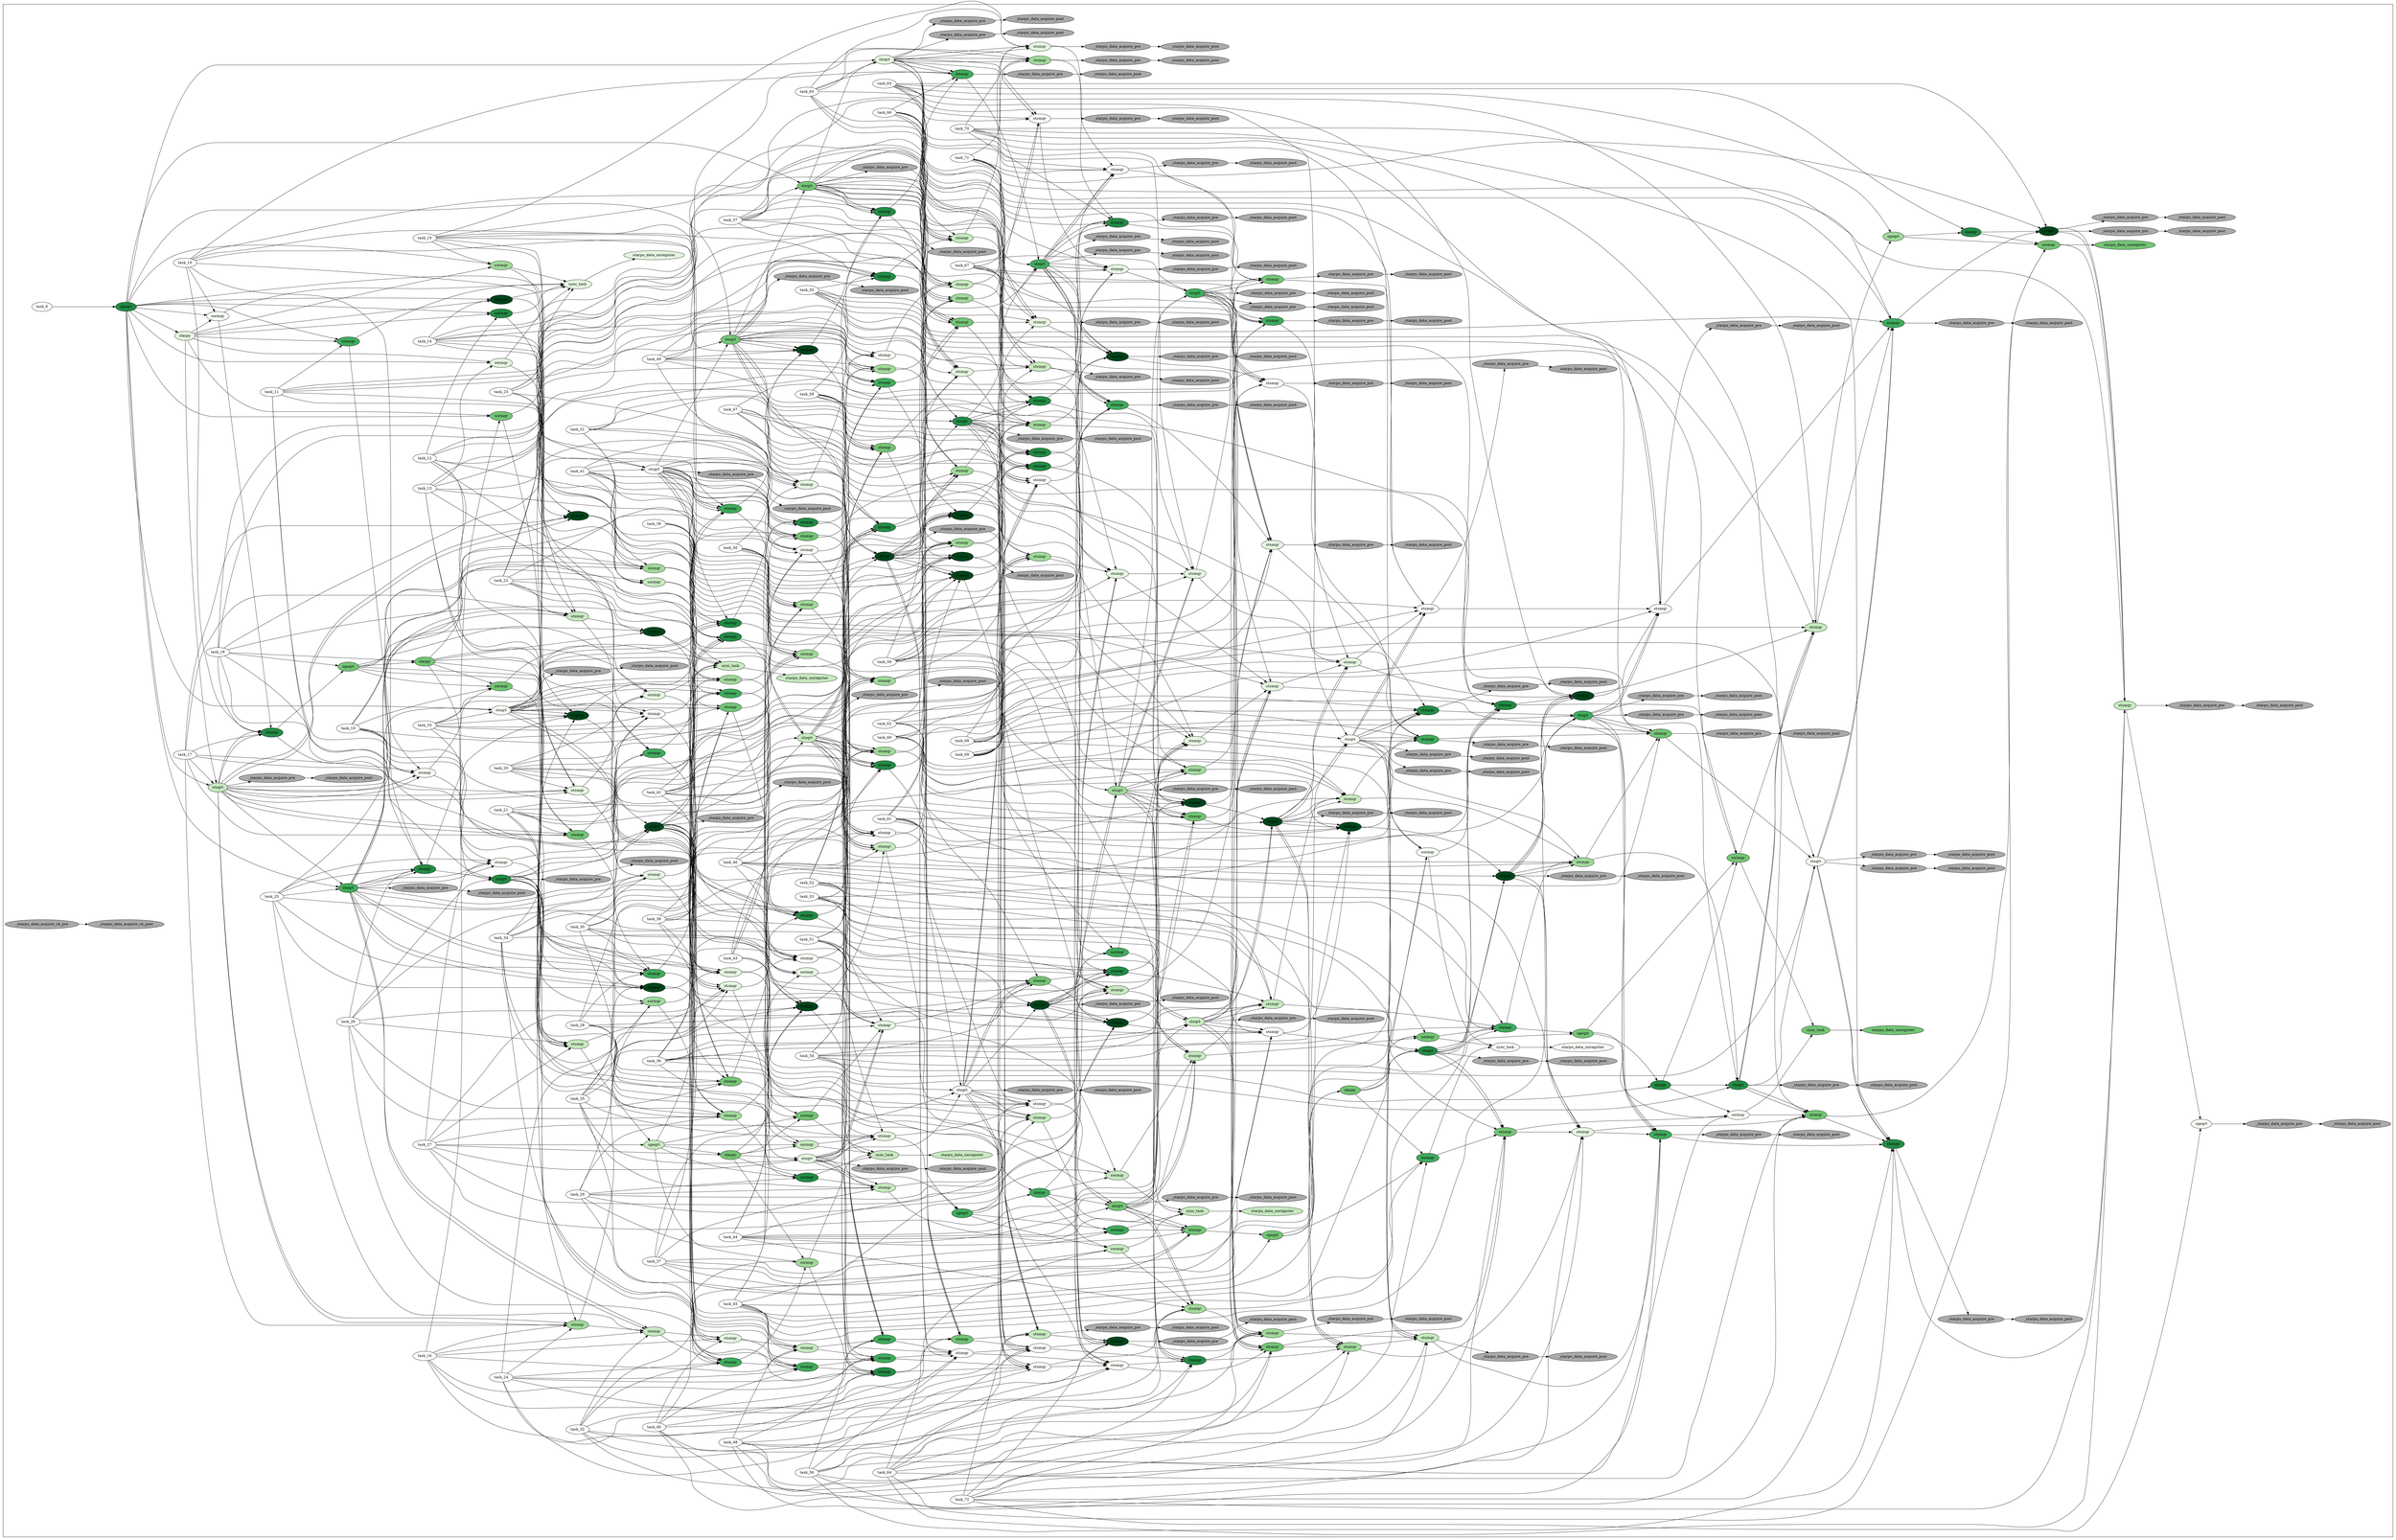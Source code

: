 digraph G {
	color=white
	rankdir=LR;
subgraph cluster_0 {
	color=black;
	 "task_9"->"task_73"
	 "task_73" [ style=filled, label="sgeqrt", fillcolor="/greens9/7"]
	 "task_73"->"task_74"
	 "task_74"->"task_75"
	 "task_73"->"task_75"
	 "task_10"->"task_75"
	 "task_74"->"task_76"
	 "task_73"->"task_76"
	 "task_11"->"task_76"
	 "task_74"->"task_77"
	 "task_73"->"task_77"
	 "task_12"->"task_77"
	 "task_74"->"task_78"
	 "task_73"->"task_78"
	 "task_13"->"task_78"
	 "task_74"->"task_79"
	 "task_73"->"task_79"
	 "task_14"->"task_79"
	 "task_74"->"task_80"
	 "task_73"->"task_80"
	 "task_15"->"task_80"
	 "task_74"->"task_81"
	 "task_73"->"task_81"
	 "task_16"->"task_81"
	 "task_74"->"task_82"
	 "task_73"->"task_82"
	 "task_17"->"task_82"
	 "task_75"->"task_83"
	 "task_10"->"task_83"
	 "task_18"->"task_83"
	 "task_82"->"task_83"
	 "task_17"->"task_83"
	 "task_82"->"task_83"
	 "task_76"->"task_84"
	 "task_11"->"task_84"
	 "task_19"->"task_84"
	 "task_82"->"task_84"
	 "task_17"->"task_84"
	 "task_82"->"task_84"
	 "task_77"->"task_85"
	 "task_12"->"task_85"
	 "task_20"->"task_85"
	 "task_82"->"task_85"
	 "task_17"->"task_85"
	 "task_82"->"task_85"
	 "task_78"->"task_86"
	 "task_13"->"task_86"
	 "task_21"->"task_86"
	 "task_82"->"task_86"
	 "task_17"->"task_86"
	 "task_82"->"task_86"
	 "task_79"->"task_87"
	 "task_14"->"task_87"
	 "task_22"->"task_87"
	 "task_82"->"task_87"
	 "task_17"->"task_87"
	 "task_82"->"task_87"
	 "task_80"->"task_88"
	 "task_15"->"task_88"
	 "task_23"->"task_88"
	 "task_82"->"task_88"
	 "task_17"->"task_88"
	 "task_82"->"task_88"
	 "task_81"->"task_89"
	 "task_16"->"task_89"
	 "task_24"->"task_89"
	 "task_82"->"task_89"
	 "task_17"->"task_89"
	 "task_82"->"task_89"
	 "task_82"->"task_90"
	 "task_73"->"task_90"
	 "task_25"->"task_90"
	 "task_83"->"task_91"
	 "task_10"->"task_91"
	 "task_26"->"task_91"
	 "task_90"->"task_91"
	 "task_25"->"task_91"
	 "task_90"->"task_91"
	 "task_84"->"task_92"
	 "task_11"->"task_92"
	 "task_27"->"task_92"
	 "task_90"->"task_92"
	 "task_25"->"task_92"
	 "task_90"->"task_92"
	 "task_85"->"task_93"
	 "task_12"->"task_93"
	 "task_28"->"task_93"
	 "task_90"->"task_93"
	 "task_25"->"task_93"
	 "task_90"->"task_93"
	 "task_86"->"task_94"
	 "task_13"->"task_94"
	 "task_29"->"task_94"
	 "task_90"->"task_94"
	 "task_25"->"task_94"
	 "task_90"->"task_94"
	 "task_87"->"task_95"
	 "task_14"->"task_95"
	 "task_30"->"task_95"
	 "task_90"->"task_95"
	 "task_25"->"task_95"
	 "task_90"->"task_95"
	 "task_88"->"task_96"
	 "task_15"->"task_96"
	 "task_31"->"task_96"
	 "task_90"->"task_96"
	 "task_25"->"task_96"
	 "task_90"->"task_96"
	 "task_89"->"task_97"
	 "task_16"->"task_97"
	 "task_32"->"task_97"
	 "task_90"->"task_97"
	 "task_25"->"task_97"
	 "task_90"->"task_97"
	 "task_90"->"task_98"
	 "task_73"->"task_98"
	 "task_33"->"task_98"
	 "task_91"->"task_99"
	 "task_10"->"task_99"
	 "task_34"->"task_99"
	 "task_98"->"task_99"
	 "task_33"->"task_99"
	 "task_98"->"task_99"
	 "task_92"->"task_100"
	 "task_11"->"task_100"
	 "task_35"->"task_100"
	 "task_98"->"task_100"
	 "task_33"->"task_100"
	 "task_98"->"task_100"
	 "task_93"->"task_101"
	 "task_12"->"task_101"
	 "task_36"->"task_101"
	 "task_98"->"task_101"
	 "task_33"->"task_101"
	 "task_98"->"task_101"
	 "task_94"->"task_102"
	 "task_13"->"task_102"
	 "task_37"->"task_102"
	 "task_98"->"task_102"
	 "task_33"->"task_102"
	 "task_98"->"task_102"
	 "task_95"->"task_103"
	 "task_14"->"task_103"
	 "task_38"->"task_103"
	 "task_98"->"task_103"
	 "task_33"->"task_103"
	 "task_98"->"task_103"
	 "task_96"->"task_104"
	 "task_15"->"task_104"
	 "task_39"->"task_104"
	 "task_98"->"task_104"
	 "task_33"->"task_104"
	 "task_98"->"task_104"
	 "task_97"->"task_105"
	 "task_16"->"task_105"
	 "task_40"->"task_105"
	 "task_98"->"task_105"
	 "task_33"->"task_105"
	 "task_98"->"task_105"
	 "task_98"->"task_106"
	 "task_73"->"task_106"
	 "task_41"->"task_106"
	 "task_99"->"task_107"
	 "task_10"->"task_107"
	 "task_42"->"task_107"
	 "task_106"->"task_107"
	 "task_41"->"task_107"
	 "task_106"->"task_107"
	 "task_100"->"task_108"
	 "task_11"->"task_108"
	 "task_43"->"task_108"
	 "task_106"->"task_108"
	 "task_41"->"task_108"
	 "task_106"->"task_108"
	 "task_101"->"task_109"
	 "task_12"->"task_109"
	 "task_44"->"task_109"
	 "task_106"->"task_109"
	 "task_41"->"task_109"
	 "task_106"->"task_109"
	 "task_102"->"task_110"
	 "task_13"->"task_110"
	 "task_45"->"task_110"
	 "task_106"->"task_110"
	 "task_41"->"task_110"
	 "task_106"->"task_110"
	 "task_103"->"task_111"
	 "task_14"->"task_111"
	 "task_46"->"task_111"
	 "task_106"->"task_111"
	 "task_41"->"task_111"
	 "task_106"->"task_111"
	 "task_104"->"task_112"
	 "task_15"->"task_112"
	 "task_47"->"task_112"
	 "task_106"->"task_112"
	 "task_41"->"task_112"
	 "task_106"->"task_112"
	 "task_105"->"task_113"
	 "task_16"->"task_113"
	 "task_48"->"task_113"
	 "task_106"->"task_113"
	 "task_41"->"task_113"
	 "task_106"->"task_113"
	 "task_106"->"task_114"
	 "task_73"->"task_114"
	 "task_49"->"task_114"
	 "task_107"->"task_115"
	 "task_10"->"task_115"
	 "task_50"->"task_115"
	 "task_114"->"task_115"
	 "task_49"->"task_115"
	 "task_114"->"task_115"
	 "task_108"->"task_116"
	 "task_11"->"task_116"
	 "task_51"->"task_116"
	 "task_114"->"task_116"
	 "task_49"->"task_116"
	 "task_114"->"task_116"
	 "task_109"->"task_117"
	 "task_12"->"task_117"
	 "task_52"->"task_117"
	 "task_114"->"task_117"
	 "task_49"->"task_117"
	 "task_114"->"task_117"
	 "task_110"->"task_118"
	 "task_13"->"task_118"
	 "task_53"->"task_118"
	 "task_114"->"task_118"
	 "task_49"->"task_118"
	 "task_114"->"task_118"
	 "task_111"->"task_119"
	 "task_14"->"task_119"
	 "task_54"->"task_119"
	 "task_114"->"task_119"
	 "task_49"->"task_119"
	 "task_114"->"task_119"
	 "task_112"->"task_120"
	 "task_15"->"task_120"
	 "task_55"->"task_120"
	 "task_114"->"task_120"
	 "task_49"->"task_120"
	 "task_114"->"task_120"
	 "task_113"->"task_121"
	 "task_16"->"task_121"
	 "task_56"->"task_121"
	 "task_114"->"task_121"
	 "task_49"->"task_121"
	 "task_114"->"task_121"
	 "task_114"->"task_122"
	 "task_73"->"task_122"
	 "task_57"->"task_122"
	 "task_115"->"task_123"
	 "task_10"->"task_123"
	 "task_58"->"task_123"
	 "task_122"->"task_123"
	 "task_57"->"task_123"
	 "task_122"->"task_123"
	 "task_116"->"task_124"
	 "task_11"->"task_124"
	 "task_59"->"task_124"
	 "task_122"->"task_124"
	 "task_57"->"task_124"
	 "task_122"->"task_124"
	 "task_117"->"task_125"
	 "task_12"->"task_125"
	 "task_60"->"task_125"
	 "task_122"->"task_125"
	 "task_57"->"task_125"
	 "task_122"->"task_125"
	 "task_118"->"task_126"
	 "task_13"->"task_126"
	 "task_61"->"task_126"
	 "task_122"->"task_126"
	 "task_57"->"task_126"
	 "task_122"->"task_126"
	 "task_119"->"task_127"
	 "task_14"->"task_127"
	 "task_62"->"task_127"
	 "task_122"->"task_127"
	 "task_57"->"task_127"
	 "task_122"->"task_127"
	 "task_120"->"task_128"
	 "task_15"->"task_128"
	 "task_63"->"task_128"
	 "task_122"->"task_128"
	 "task_57"->"task_128"
	 "task_122"->"task_128"
	 "task_121"->"task_129"
	 "task_16"->"task_129"
	 "task_64"->"task_129"
	 "task_122"->"task_129"
	 "task_57"->"task_129"
	 "task_122"->"task_129"
	 "task_122"->"task_130"
	 "task_73"->"task_130"
	 "task_65"->"task_130"
	 "task_123"->"task_131"
	 "task_10"->"task_131"
	 "task_66"->"task_131"
	 "task_130"->"task_131"
	 "task_65"->"task_131"
	 "task_130"->"task_131"
	 "task_124"->"task_132"
	 "task_11"->"task_132"
	 "task_67"->"task_132"
	 "task_130"->"task_132"
	 "task_65"->"task_132"
	 "task_130"->"task_132"
	 "task_125"->"task_133"
	 "task_12"->"task_133"
	 "task_68"->"task_133"
	 "task_130"->"task_133"
	 "task_65"->"task_133"
	 "task_130"->"task_133"
	 "task_126"->"task_134"
	 "task_13"->"task_134"
	 "task_69"->"task_134"
	 "task_130"->"task_134"
	 "task_65"->"task_134"
	 "task_130"->"task_134"
	 "task_127"->"task_135"
	 "task_14"->"task_135"
	 "task_70"->"task_135"
	 "task_130"->"task_135"
	 "task_65"->"task_135"
	 "task_130"->"task_135"
	 "task_128"->"task_136"
	 "task_15"->"task_136"
	 "task_71"->"task_136"
	 "task_130"->"task_136"
	 "task_65"->"task_136"
	 "task_130"->"task_136"
	 "task_129"->"task_137"
	 "task_16"->"task_137"
	 "task_72"->"task_137"
	 "task_130"->"task_137"
	 "task_65"->"task_137"
	 "task_130"->"task_137"
	 "task_83"->"task_138"
	 "task_18"->"task_138"
	 "task_138"->"task_139"
	 "task_18"->"task_139"
	 "task_139"->"task_140"
	 "task_138"->"task_140"
	 "task_84"->"task_140"
	 "task_19"->"task_140"
	 "task_139"->"task_141"
	 "task_138"->"task_141"
	 "task_85"->"task_141"
	 "task_20"->"task_141"
	 "task_139"->"task_142"
	 "task_138"->"task_142"
	 "task_86"->"task_142"
	 "task_21"->"task_142"
	 "task_139"->"task_143"
	 "task_138"->"task_143"
	 "task_87"->"task_143"
	 "task_22"->"task_143"
	 "task_139"->"task_144"
	 "task_138"->"task_144"
	 "task_88"->"task_144"
	 "task_23"->"task_144"
	 "task_139"->"task_145"
	 "task_138"->"task_145"
	 "task_89"->"task_145"
	 "task_24"->"task_145"
	 "task_139"->"task_146"
	 "task_18"->"task_146"
	 "task_91"->"task_146"
	 "task_26"->"task_146"
	 "task_140"->"task_147"
	 "task_19"->"task_147"
	 "task_92"->"task_147"
	 "task_27"->"task_147"
	 "task_146"->"task_147"
	 "task_26"->"task_147"
	 "task_146"->"task_147"
	 "task_141"->"task_148"
	 "task_20"->"task_148"
	 "task_93"->"task_148"
	 "task_28"->"task_148"
	 "task_146"->"task_148"
	 "task_26"->"task_148"
	 "task_146"->"task_148"
	 "task_142"->"task_149"
	 "task_21"->"task_149"
	 "task_94"->"task_149"
	 "task_29"->"task_149"
	 "task_146"->"task_149"
	 "task_26"->"task_149"
	 "task_146"->"task_149"
	 "task_143"->"task_150"
	 "task_22"->"task_150"
	 "task_95"->"task_150"
	 "task_30"->"task_150"
	 "task_146"->"task_150"
	 "task_26"->"task_150"
	 "task_146"->"task_150"
	 "task_144"->"task_151"
	 "task_23"->"task_151"
	 "task_96"->"task_151"
	 "task_31"->"task_151"
	 "task_146"->"task_151"
	 "task_26"->"task_151"
	 "task_146"->"task_151"
	 "task_145"->"task_152"
	 "task_24"->"task_152"
	 "task_97"->"task_152"
	 "task_32"->"task_152"
	 "task_146"->"task_152"
	 "task_26"->"task_152"
	 "task_146"->"task_152"
	 "task_146"->"task_153"
	 "task_18"->"task_153"
	 "task_99"->"task_153"
	 "task_34"->"task_153"
	 "task_147"->"task_154"
	 "task_19"->"task_154"
	 "task_100"->"task_154"
	 "task_35"->"task_154"
	 "task_153"->"task_154"
	 "task_34"->"task_154"
	 "task_153"->"task_154"
	 "task_148"->"task_155"
	 "task_20"->"task_155"
	 "task_101"->"task_155"
	 "task_36"->"task_155"
	 "task_153"->"task_155"
	 "task_34"->"task_155"
	 "task_153"->"task_155"
	 "task_149"->"task_156"
	 "task_21"->"task_156"
	 "task_102"->"task_156"
	 "task_37"->"task_156"
	 "task_153"->"task_156"
	 "task_34"->"task_156"
	 "task_153"->"task_156"
	 "task_150"->"task_157"
	 "task_22"->"task_157"
	 "task_103"->"task_157"
	 "task_38"->"task_157"
	 "task_153"->"task_157"
	 "task_34"->"task_157"
	 "task_153"->"task_157"
	 "task_151"->"task_158"
	 "task_23"->"task_158"
	 "task_104"->"task_158"
	 "task_39"->"task_158"
	 "task_153"->"task_158"
	 "task_34"->"task_158"
	 "task_153"->"task_158"
	 "task_152"->"task_159"
	 "task_24"->"task_159"
	 "task_105"->"task_159"
	 "task_40"->"task_159"
	 "task_153"->"task_159"
	 "task_34"->"task_159"
	 "task_153"->"task_159"
	 "task_153"->"task_160"
	 "task_18"->"task_160"
	 "task_107"->"task_160"
	 "task_42"->"task_160"
	 "task_154"->"task_161"
	 "task_19"->"task_161"
	 "task_108"->"task_161"
	 "task_43"->"task_161"
	 "task_160"->"task_161"
	 "task_42"->"task_161"
	 "task_160"->"task_161"
	 "task_155"->"task_162"
	 "task_20"->"task_162"
	 "task_109"->"task_162"
	 "task_44"->"task_162"
	 "task_160"->"task_162"
	 "task_42"->"task_162"
	 "task_160"->"task_162"
	 "task_156"->"task_163"
	 "task_21"->"task_163"
	 "task_110"->"task_163"
	 "task_45"->"task_163"
	 "task_160"->"task_163"
	 "task_42"->"task_163"
	 "task_160"->"task_163"
	 "task_157"->"task_164"
	 "task_22"->"task_164"
	 "task_111"->"task_164"
	 "task_46"->"task_164"
	 "task_160"->"task_164"
	 "task_42"->"task_164"
	 "task_160"->"task_164"
	 "task_158"->"task_165"
	 "task_23"->"task_165"
	 "task_112"->"task_165"
	 "task_47"->"task_165"
	 "task_160"->"task_165"
	 "task_42"->"task_165"
	 "task_160"->"task_165"
	 "task_159"->"task_166"
	 "task_24"->"task_166"
	 "task_113"->"task_166"
	 "task_48"->"task_166"
	 "task_160"->"task_166"
	 "task_42"->"task_166"
	 "task_160"->"task_166"
	 "task_160"->"task_167"
	 "task_18"->"task_167"
	 "task_115"->"task_167"
	 "task_50"->"task_167"
	 "task_161"->"task_168"
	 "task_19"->"task_168"
	 "task_116"->"task_168"
	 "task_51"->"task_168"
	 "task_167"->"task_168"
	 "task_50"->"task_168"
	 "task_167"->"task_168"
	 "task_162"->"task_169"
	 "task_20"->"task_169"
	 "task_117"->"task_169"
	 "task_52"->"task_169"
	 "task_167"->"task_169"
	 "task_50"->"task_169"
	 "task_167"->"task_169"
	 "task_163"->"task_170"
	 "task_21"->"task_170"
	 "task_118"->"task_170"
	 "task_53"->"task_170"
	 "task_167"->"task_170"
	 "task_50"->"task_170"
	 "task_167"->"task_170"
	 "task_164"->"task_171"
	 "task_22"->"task_171"
	 "task_119"->"task_171"
	 "task_54"->"task_171"
	 "task_167"->"task_171"
	 "task_50"->"task_171"
	 "task_167"->"task_171"
	 "task_165"->"task_172"
	 "task_23"->"task_172"
	 "task_120"->"task_172"
	 "task_55"->"task_172"
	 "task_167"->"task_172"
	 "task_50"->"task_172"
	 "task_167"->"task_172"
	 "task_166"->"task_173"
	 "task_24"->"task_173"
	 "task_121"->"task_173"
	 "task_56"->"task_173"
	 "task_167"->"task_173"
	 "task_50"->"task_173"
	 "task_167"->"task_173"
	 "task_167"->"task_174"
	 "task_18"->"task_174"
	 "task_123"->"task_174"
	 "task_58"->"task_174"
	 "task_168"->"task_175"
	 "task_19"->"task_175"
	 "task_124"->"task_175"
	 "task_59"->"task_175"
	 "task_174"->"task_175"
	 "task_58"->"task_175"
	 "task_174"->"task_175"
	 "task_169"->"task_176"
	 "task_20"->"task_176"
	 "task_125"->"task_176"
	 "task_60"->"task_176"
	 "task_174"->"task_176"
	 "task_58"->"task_176"
	 "task_174"->"task_176"
	 "task_170"->"task_177"
	 "task_21"->"task_177"
	 "task_126"->"task_177"
	 "task_61"->"task_177"
	 "task_174"->"task_177"
	 "task_58"->"task_177"
	 "task_174"->"task_177"
	 "task_171"->"task_178"
	 "task_22"->"task_178"
	 "task_127"->"task_178"
	 "task_62"->"task_178"
	 "task_174"->"task_178"
	 "task_58"->"task_178"
	 "task_174"->"task_178"
	 "task_172"->"task_179"
	 "task_23"->"task_179"
	 "task_128"->"task_179"
	 "task_63"->"task_179"
	 "task_174"->"task_179"
	 "task_58"->"task_179"
	 "task_174"->"task_179"
	 "task_173"->"task_180"
	 "task_24"->"task_180"
	 "task_129"->"task_180"
	 "task_64"->"task_180"
	 "task_174"->"task_180"
	 "task_58"->"task_180"
	 "task_174"->"task_180"
	 "task_174"->"task_181"
	 "task_18"->"task_181"
	 "task_131"->"task_181"
	 "task_66"->"task_181"
	 "task_175"->"task_182"
	 "task_19"->"task_182"
	 "task_132"->"task_182"
	 "task_67"->"task_182"
	 "task_181"->"task_182"
	 "task_66"->"task_182"
	 "task_181"->"task_182"
	 "task_176"->"task_183"
	 "task_20"->"task_183"
	 "task_133"->"task_183"
	 "task_68"->"task_183"
	 "task_181"->"task_183"
	 "task_66"->"task_183"
	 "task_181"->"task_183"
	 "task_177"->"task_184"
	 "task_21"->"task_184"
	 "task_134"->"task_184"
	 "task_69"->"task_184"
	 "task_181"->"task_184"
	 "task_66"->"task_184"
	 "task_181"->"task_184"
	 "task_178"->"task_185"
	 "task_22"->"task_185"
	 "task_135"->"task_185"
	 "task_70"->"task_185"
	 "task_181"->"task_185"
	 "task_66"->"task_185"
	 "task_181"->"task_185"
	 "task_179"->"task_186"
	 "task_23"->"task_186"
	 "task_136"->"task_186"
	 "task_71"->"task_186"
	 "task_181"->"task_186"
	 "task_66"->"task_186"
	 "task_181"->"task_186"
	 "task_180"->"task_187"
	 "task_24"->"task_187"
	 "task_137"->"task_187"
	 "task_72"->"task_187"
	 "task_181"->"task_187"
	 "task_66"->"task_187"
	 "task_181"->"task_187"
	 "task_147"->"task_188"
	 "task_27"->"task_188"
	 "task_188"->"task_189"
	 "task_27"->"task_189"
	 "task_189"->"task_190"
	 "task_188"->"task_190"
	 "task_148"->"task_190"
	 "task_28"->"task_190"
	 "task_189"->"task_191"
	 "task_188"->"task_191"
	 "task_149"->"task_191"
	 "task_29"->"task_191"
	 "task_189"->"task_192"
	 "task_188"->"task_192"
	 "task_150"->"task_192"
	 "task_30"->"task_192"
	 "task_189"->"task_193"
	 "task_188"->"task_193"
	 "task_151"->"task_193"
	 "task_31"->"task_193"
	 "task_189"->"task_194"
	 "task_188"->"task_194"
	 "task_152"->"task_194"
	 "task_32"->"task_194"
	 "task_189"->"task_195"
	 "task_27"->"task_195"
	 "task_154"->"task_195"
	 "task_35"->"task_195"
	 "task_190"->"task_196"
	 "task_28"->"task_196"
	 "task_155"->"task_196"
	 "task_36"->"task_196"
	 "task_195"->"task_196"
	 "task_35"->"task_196"
	 "task_195"->"task_196"
	 "task_191"->"task_197"
	 "task_29"->"task_197"
	 "task_156"->"task_197"
	 "task_37"->"task_197"
	 "task_195"->"task_197"
	 "task_35"->"task_197"
	 "task_195"->"task_197"
	 "task_192"->"task_198"
	 "task_30"->"task_198"
	 "task_157"->"task_198"
	 "task_38"->"task_198"
	 "task_195"->"task_198"
	 "task_35"->"task_198"
	 "task_195"->"task_198"
	 "task_193"->"task_199"
	 "task_31"->"task_199"
	 "task_158"->"task_199"
	 "task_39"->"task_199"
	 "task_195"->"task_199"
	 "task_35"->"task_199"
	 "task_195"->"task_199"
	 "task_194"->"task_200"
	 "task_32"->"task_200"
	 "task_159"->"task_200"
	 "task_40"->"task_200"
	 "task_195"->"task_200"
	 "task_35"->"task_200"
	 "task_195"->"task_200"
	 "task_195"->"task_201"
	 "task_27"->"task_201"
	 "task_161"->"task_201"
	 "task_43"->"task_201"
	 "task_196"->"task_202"
	 "task_28"->"task_202"
	 "task_162"->"task_202"
	 "task_44"->"task_202"
	 "task_201"->"task_202"
	 "task_43"->"task_202"
	 "task_201"->"task_202"
	 "task_197"->"task_203"
	 "task_29"->"task_203"
	 "task_163"->"task_203"
	 "task_45"->"task_203"
	 "task_201"->"task_203"
	 "task_43"->"task_203"
	 "task_201"->"task_203"
	 "task_198"->"task_204"
	 "task_30"->"task_204"
	 "task_164"->"task_204"
	 "task_46"->"task_204"
	 "task_201"->"task_204"
	 "task_43"->"task_204"
	 "task_201"->"task_204"
	 "task_199"->"task_205"
	 "task_31"->"task_205"
	 "task_165"->"task_205"
	 "task_47"->"task_205"
	 "task_201"->"task_205"
	 "task_43"->"task_205"
	 "task_201"->"task_205"
	 "task_200"->"task_206"
	 "task_32"->"task_206"
	 "task_166"->"task_206"
	 "task_48"->"task_206"
	 "task_201"->"task_206"
	 "task_43"->"task_206"
	 "task_201"->"task_206"
	 "task_201"->"task_207"
	 "task_27"->"task_207"
	 "task_168"->"task_207"
	 "task_51"->"task_207"
	 "task_202"->"task_208"
	 "task_28"->"task_208"
	 "task_169"->"task_208"
	 "task_52"->"task_208"
	 "task_207"->"task_208"
	 "task_51"->"task_208"
	 "task_207"->"task_208"
	 "task_203"->"task_209"
	 "task_29"->"task_209"
	 "task_170"->"task_209"
	 "task_53"->"task_209"
	 "task_207"->"task_209"
	 "task_51"->"task_209"
	 "task_207"->"task_209"
	 "task_204"->"task_210"
	 "task_30"->"task_210"
	 "task_171"->"task_210"
	 "task_54"->"task_210"
	 "task_207"->"task_210"
	 "task_51"->"task_210"
	 "task_207"->"task_210"
	 "task_205"->"task_211"
	 "task_31"->"task_211"
	 "task_172"->"task_211"
	 "task_55"->"task_211"
	 "task_207"->"task_211"
	 "task_51"->"task_211"
	 "task_207"->"task_211"
	 "task_206"->"task_212"
	 "task_32"->"task_212"
	 "task_173"->"task_212"
	 "task_56"->"task_212"
	 "task_207"->"task_212"
	 "task_51"->"task_212"
	 "task_207"->"task_212"
	 "task_207"->"task_213"
	 "task_27"->"task_213"
	 "task_175"->"task_213"
	 "task_59"->"task_213"
	 "task_208"->"task_214"
	 "task_28"->"task_214"
	 "task_176"->"task_214"
	 "task_60"->"task_214"
	 "task_213"->"task_214"
	 "task_59"->"task_214"
	 "task_213"->"task_214"
	 "task_209"->"task_215"
	 "task_29"->"task_215"
	 "task_177"->"task_215"
	 "task_61"->"task_215"
	 "task_213"->"task_215"
	 "task_59"->"task_215"
	 "task_213"->"task_215"
	 "task_210"->"task_216"
	 "task_30"->"task_216"
	 "task_178"->"task_216"
	 "task_62"->"task_216"
	 "task_213"->"task_216"
	 "task_59"->"task_216"
	 "task_213"->"task_216"
	 "task_211"->"task_217"
	 "task_31"->"task_217"
	 "task_179"->"task_217"
	 "task_63"->"task_217"
	 "task_213"->"task_217"
	 "task_59"->"task_217"
	 "task_213"->"task_217"
	 "task_212"->"task_218"
	 "task_32"->"task_218"
	 "task_180"->"task_218"
	 "task_64"->"task_218"
	 "task_213"->"task_218"
	 "task_59"->"task_218"
	 "task_213"->"task_218"
	 "task_213"->"task_219"
	 "task_27"->"task_219"
	 "task_182"->"task_219"
	 "task_67"->"task_219"
	 "task_214"->"task_220"
	 "task_28"->"task_220"
	 "task_183"->"task_220"
	 "task_68"->"task_220"
	 "task_219"->"task_220"
	 "task_67"->"task_220"
	 "task_219"->"task_220"
	 "task_215"->"task_221"
	 "task_29"->"task_221"
	 "task_184"->"task_221"
	 "task_69"->"task_221"
	 "task_219"->"task_221"
	 "task_67"->"task_221"
	 "task_219"->"task_221"
	 "task_216"->"task_222"
	 "task_30"->"task_222"
	 "task_185"->"task_222"
	 "task_70"->"task_222"
	 "task_219"->"task_222"
	 "task_67"->"task_222"
	 "task_219"->"task_222"
	 "task_217"->"task_223"
	 "task_31"->"task_223"
	 "task_186"->"task_223"
	 "task_71"->"task_223"
	 "task_219"->"task_223"
	 "task_67"->"task_223"
	 "task_219"->"task_223"
	 "task_218"->"task_224"
	 "task_32"->"task_224"
	 "task_187"->"task_224"
	 "task_72"->"task_224"
	 "task_219"->"task_224"
	 "task_67"->"task_224"
	 "task_219"->"task_224"
	 "task_196"->"task_225"
	 "task_36"->"task_225"
	 "task_225"->"task_226"
	 "task_36"->"task_226"
	 "task_226"->"task_227"
	 "task_225"->"task_227"
	 "task_197"->"task_227"
	 "task_37"->"task_227"
	 "task_226"->"task_228"
	 "task_225"->"task_228"
	 "task_198"->"task_228"
	 "task_38"->"task_228"
	 "task_226"->"task_229"
	 "task_225"->"task_229"
	 "task_199"->"task_229"
	 "task_39"->"task_229"
	 "task_226"->"task_230"
	 "task_225"->"task_230"
	 "task_200"->"task_230"
	 "task_40"->"task_230"
	 "task_226"->"task_231"
	 "task_36"->"task_231"
	 "task_202"->"task_231"
	 "task_44"->"task_231"
	 "task_227"->"task_232"
	 "task_37"->"task_232"
	 "task_203"->"task_232"
	 "task_45"->"task_232"
	 "task_231"->"task_232"
	 "task_44"->"task_232"
	 "task_231"->"task_232"
	 "task_228"->"task_233"
	 "task_38"->"task_233"
	 "task_204"->"task_233"
	 "task_46"->"task_233"
	 "task_231"->"task_233"
	 "task_44"->"task_233"
	 "task_231"->"task_233"
	 "task_229"->"task_234"
	 "task_39"->"task_234"
	 "task_205"->"task_234"
	 "task_47"->"task_234"
	 "task_231"->"task_234"
	 "task_44"->"task_234"
	 "task_231"->"task_234"
	 "task_230"->"task_235"
	 "task_40"->"task_235"
	 "task_206"->"task_235"
	 "task_48"->"task_235"
	 "task_231"->"task_235"
	 "task_44"->"task_235"
	 "task_231"->"task_235"
	 "task_231"->"task_236"
	 "task_36"->"task_236"
	 "task_208"->"task_236"
	 "task_52"->"task_236"
	 "task_232"->"task_237"
	 "task_37"->"task_237"
	 "task_209"->"task_237"
	 "task_53"->"task_237"
	 "task_236"->"task_237"
	 "task_52"->"task_237"
	 "task_236"->"task_237"
	 "task_233"->"task_238"
	 "task_38"->"task_238"
	 "task_210"->"task_238"
	 "task_54"->"task_238"
	 "task_236"->"task_238"
	 "task_52"->"task_238"
	 "task_236"->"task_238"
	 "task_234"->"task_239"
	 "task_39"->"task_239"
	 "task_211"->"task_239"
	 "task_55"->"task_239"
	 "task_236"->"task_239"
	 "task_52"->"task_239"
	 "task_236"->"task_239"
	 "task_235"->"task_240"
	 "task_40"->"task_240"
	 "task_212"->"task_240"
	 "task_56"->"task_240"
	 "task_236"->"task_240"
	 "task_52"->"task_240"
	 "task_236"->"task_240"
	 "task_236"->"task_241"
	 "task_36"->"task_241"
	 "task_214"->"task_241"
	 "task_60"->"task_241"
	 "task_237"->"task_242"
	 "task_37"->"task_242"
	 "task_215"->"task_242"
	 "task_61"->"task_242"
	 "task_241"->"task_242"
	 "task_60"->"task_242"
	 "task_241"->"task_242"
	 "task_238"->"task_243"
	 "task_38"->"task_243"
	 "task_216"->"task_243"
	 "task_62"->"task_243"
	 "task_241"->"task_243"
	 "task_60"->"task_243"
	 "task_241"->"task_243"
	 "task_239"->"task_244"
	 "task_39"->"task_244"
	 "task_217"->"task_244"
	 "task_63"->"task_244"
	 "task_241"->"task_244"
	 "task_60"->"task_244"
	 "task_241"->"task_244"
	 "task_240"->"task_245"
	 "task_40"->"task_245"
	 "task_218"->"task_245"
	 "task_64"->"task_245"
	 "task_241"->"task_245"
	 "task_60"->"task_245"
	 "task_241"->"task_245"
	 "task_241"->"task_246"
	 "task_36"->"task_246"
	 "task_220"->"task_246"
	 "task_68"->"task_246"
	 "task_242"->"task_247"
	 "task_37"->"task_247"
	 "task_221"->"task_247"
	 "task_69"->"task_247"
	 "task_246"->"task_247"
	 "task_68"->"task_247"
	 "task_246"->"task_247"
	 "task_243"->"task_248"
	 "task_38"->"task_248"
	 "task_222"->"task_248"
	 "task_70"->"task_248"
	 "task_246"->"task_248"
	 "task_68"->"task_248"
	 "task_246"->"task_248"
	 "task_244"->"task_249"
	 "task_39"->"task_249"
	 "task_223"->"task_249"
	 "task_71"->"task_249"
	 "task_246"->"task_249"
	 "task_68"->"task_249"
	 "task_246"->"task_249"
	 "task_245"->"task_250"
	 "task_40"->"task_250"
	 "task_224"->"task_250"
	 "task_72"->"task_250"
	 "task_246"->"task_250"
	 "task_68"->"task_250"
	 "task_246"->"task_250"
	 "task_232"->"task_251"
	 "task_45"->"task_251"
	 "task_251"->"task_252"
	 "task_45"->"task_252"
	 "task_252"->"task_253"
	 "task_251"->"task_253"
	 "task_233"->"task_253"
	 "task_46"->"task_253"
	 "task_252"->"task_254"
	 "task_251"->"task_254"
	 "task_234"->"task_254"
	 "task_47"->"task_254"
	 "task_252"->"task_255"
	 "task_251"->"task_255"
	 "task_235"->"task_255"
	 "task_48"->"task_255"
	 "task_252"->"task_256"
	 "task_45"->"task_256"
	 "task_237"->"task_256"
	 "task_53"->"task_256"
	 "task_253"->"task_257"
	 "task_46"->"task_257"
	 "task_238"->"task_257"
	 "task_54"->"task_257"
	 "task_256"->"task_257"
	 "task_53"->"task_257"
	 "task_256"->"task_257"
	 "task_254"->"task_258"
	 "task_47"->"task_258"
	 "task_239"->"task_258"
	 "task_55"->"task_258"
	 "task_256"->"task_258"
	 "task_53"->"task_258"
	 "task_256"->"task_258"
	 "task_255"->"task_259"
	 "task_48"->"task_259"
	 "task_240"->"task_259"
	 "task_56"->"task_259"
	 "task_256"->"task_259"
	 "task_53"->"task_259"
	 "task_256"->"task_259"
	 "task_256"->"task_260"
	 "task_45"->"task_260"
	 "task_242"->"task_260"
	 "task_61"->"task_260"
	 "task_257"->"task_261"
	 "task_46"->"task_261"
	 "task_243"->"task_261"
	 "task_62"->"task_261"
	 "task_260"->"task_261"
	 "task_61"->"task_261"
	 "task_260"->"task_261"
	 "task_258"->"task_262"
	 "task_47"->"task_262"
	 "task_244"->"task_262"
	 "task_63"->"task_262"
	 "task_260"->"task_262"
	 "task_61"->"task_262"
	 "task_260"->"task_262"
	 "task_259"->"task_263"
	 "task_48"->"task_263"
	 "task_245"->"task_263"
	 "task_64"->"task_263"
	 "task_260"->"task_263"
	 "task_61"->"task_263"
	 "task_260"->"task_263"
	 "task_260"->"task_264"
	 "task_45"->"task_264"
	 "task_247"->"task_264"
	 "task_69"->"task_264"
	 "task_261"->"task_265"
	 "task_46"->"task_265"
	 "task_248"->"task_265"
	 "task_70"->"task_265"
	 "task_264"->"task_265"
	 "task_69"->"task_265"
	 "task_264"->"task_265"
	 "task_262"->"task_266"
	 "task_47"->"task_266"
	 "task_249"->"task_266"
	 "task_71"->"task_266"
	 "task_264"->"task_266"
	 "task_69"->"task_266"
	 "task_264"->"task_266"
	 "task_263"->"task_267"
	 "task_48"->"task_267"
	 "task_250"->"task_267"
	 "task_72"->"task_267"
	 "task_264"->"task_267"
	 "task_69"->"task_267"
	 "task_264"->"task_267"
	 "task_257"->"task_268"
	 "task_54"->"task_268"
	 "task_268"->"task_269"
	 "task_54"->"task_269"
	 "task_269"->"task_270"
	 "task_268"->"task_270"
	 "task_258"->"task_270"
	 "task_55"->"task_270"
	 "task_269"->"task_271"
	 "task_268"->"task_271"
	 "task_259"->"task_271"
	 "task_56"->"task_271"
	 "task_269"->"task_272"
	 "task_54"->"task_272"
	 "task_261"->"task_272"
	 "task_62"->"task_272"
	 "task_270"->"task_273"
	 "task_55"->"task_273"
	 "task_262"->"task_273"
	 "task_63"->"task_273"
	 "task_272"->"task_273"
	 "task_62"->"task_273"
	 "task_272"->"task_273"
	 "task_271"->"task_274"
	 "task_56"->"task_274"
	 "task_263"->"task_274"
	 "task_64"->"task_274"
	 "task_272"->"task_274"
	 "task_62"->"task_274"
	 "task_272"->"task_274"
	 "task_272"->"task_275"
	 "task_54"->"task_275"
	 "task_265"->"task_275"
	 "task_70"->"task_275"
	 "task_273"->"task_276"
	 "task_55"->"task_276"
	 "task_266"->"task_276"
	 "task_71"->"task_276"
	 "task_275"->"task_276"
	 "task_70"->"task_276"
	 "task_275"->"task_276"
	 "task_274"->"task_277"
	 "task_56"->"task_277"
	 "task_267"->"task_277"
	 "task_72"->"task_277"
	 "task_275"->"task_277"
	 "task_70"->"task_277"
	 "task_275"->"task_277"
	 "task_273"->"task_278"
	 "task_63"->"task_278"
	 "task_278"->"task_279"
	 "task_63"->"task_279"
	 "task_279"->"task_280"
	 "task_278"->"task_280"
	 "task_274"->"task_280"
	 "task_64"->"task_280"
	 "task_279"->"task_281"
	 "task_63"->"task_281"
	 "task_276"->"task_281"
	 "task_71"->"task_281"
	 "task_280"->"task_282"
	 "task_64"->"task_282"
	 "task_277"->"task_282"
	 "task_72"->"task_282"
	 "task_281"->"task_282"
	 "task_71"->"task_282"
	 "task_281"->"task_282"
	 "task_282"->"task_283"
	 "task_72"->"task_283"
	 "task_285"->"task_284"
	 "task_284" [ style=filled, label="_starpu_data_acquire_cb_post", fillcolor="#aaaaaa"]
	 "task_285" [ style=filled, label="_starpu_data_acquire_cb_pre", fillcolor="#aaaaaa"]
	 "task_81"->"task_287"
	 "task_80"->"task_287"
	 "task_79"->"task_287"
	 "task_78"->"task_287"
	 "task_77"->"task_287"
	 "task_76"->"task_287"
	 "task_75"->"task_287"
	 "task_287"->"task_286"
	 "task_74" [ style=filled, label="slacpy", fillcolor="/greens9/2"]
	 "task_79" [ style=filled, label="sormqr", fillcolor="/greens9/9"]
	 "task_81" [ style=filled, label="sormqr", fillcolor="/greens9/5"]
	 "task_75" [ style=filled, label="sormqr", fillcolor="/greens9/1"]
	 "task_76" [ style=filled, label="sormqr", fillcolor="/greens9/6"]
	 "task_80" [ style=filled, label="sormqr", fillcolor="/greens9/4"]
	 "task_77" [ style=filled, label="sormqr", fillcolor="/greens9/7"]
	 "task_286" [ style=filled, label="starpu_data_unregister", fillcolor="/greens9/2"]
	 "task_287" [ style=filled, label="sync_task", fillcolor="/greens9/2"]
	 "task_78" [ style=filled, label="sormqr", fillcolor="/greens9/2"]
	 "task_145"->"task_289"
	 "task_144"->"task_289"
	 "task_143"->"task_289"
	 "task_142"->"task_289"
	 "task_141"->"task_289"
	 "task_140"->"task_289"
	 "task_289"->"task_288"
	 "task_82" [ style=filled, label="stsqrt", fillcolor="/greens9/3"]
	 "task_87" [ style=filled, label="stsmqr", fillcolor="/greens9/3"]
	 "task_85" [ style=filled, label="stsmqr", fillcolor="/greens9/2"]
	 "task_88" [ style=filled, label="stsmqr", fillcolor="/greens9/9"]
	 "task_84" [ style=filled, label="stsmqr", fillcolor="/greens9/1"]
	 "task_86" [ style=filled, label="stsmqr", fillcolor="/greens9/5"]
	 "task_89" [ style=filled, label="stsmqr", fillcolor="/greens9/4"]
	 "task_83" [ style=filled, label="stsmqr", fillcolor="/greens9/7"]
	 "task_90" [ style=filled, label="stsqrt", fillcolor="/greens9/6"]
	 "task_138" [ style=filled, label="sgeqrt", fillcolor="/greens9/5"]
	 "task_139" [ style=filled, label="slacpy", fillcolor="/greens9/5"]
	 "task_92" [ style=filled, label="stsmqr", fillcolor="/greens9/1"]
	 "task_95" [ style=filled, label="stsmqr", fillcolor="/greens9/2"]
	 "task_93" [ style=filled, label="stsmqr", fillcolor="/greens9/6"]
	 "task_91" [ style=filled, label="stsmqr", fillcolor="/greens9/7"]
	 "task_94" [ style=filled, label="stsmqr", fillcolor="/greens9/9"]
	 "task_97" [ style=filled, label="stsmqr", fillcolor="/greens9/3"]
	 "task_96" [ style=filled, label="stsmqr", fillcolor="/greens9/4"]
	 "task_140" [ style=filled, label="sormqr", fillcolor="/greens9/5"]
	 "task_142" [ style=filled, label="sormqr", fillcolor="/greens9/6"]
	 "task_143" [ style=filled, label="sormqr", fillcolor="/greens9/9"]
	 "task_145" [ style=filled, label="sormqr", fillcolor="/greens9/4"]
	 "task_141" [ style=filled, label="sormqr", fillcolor="/greens9/2"]
	 "task_288" [ style=filled, label="starpu_data_unregister", fillcolor="/greens9/3"]
	 "task_289" [ style=filled, label="sync_task", fillcolor="/greens9/3"]
	 "task_144" [ style=filled, label="sormqr", fillcolor="/greens9/3"]
	 "task_194"->"task_291"
	 "task_193"->"task_291"
	 "task_192"->"task_291"
	 "task_191"->"task_291"
	 "task_190"->"task_291"
	 "task_291"->"task_290"
	 "task_146" [ style=filled, label="stsqrt", fillcolor="/greens9/7"]
	 "task_98" [ style=filled, label="stsqrt", fillcolor="/greens9/1"]
	 "task_152" [ style=filled, label="stsmqr", fillcolor="/greens9/6"]
	 "task_148" [ style=filled, label="stsmqr", fillcolor="/greens9/5"]
	 "task_149" [ style=filled, label="stsmqr", fillcolor="/greens9/4"]
	 "task_147" [ style=filled, label="stsmqr", fillcolor="/greens9/3"]
	 "task_151" [ style=filled, label="stsmqr", fillcolor="/greens9/7"]
	 "task_150" [ style=filled, label="stsmqr", fillcolor="/greens9/2"]
	 "task_100" [ style=filled, label="stsmqr", fillcolor="/greens9/1"]
	 "task_99" [ style=filled, label="stsmqr", fillcolor="/greens9/9"]
	 "task_101" [ style=filled, label="stsmqr", fillcolor="/greens9/6"]
	 "task_103" [ style=filled, label="stsmqr", fillcolor="/greens9/4"]
	 "task_104" [ style=filled, label="stsmqr", fillcolor="/greens9/7"]
	 "task_102" [ style=filled, label="stsmqr", fillcolor="/greens9/5"]
	 "task_105" [ style=filled, label="stsmqr", fillcolor="/greens9/2"]
	 "task_188" [ style=filled, label="sgeqrt", fillcolor="/greens9/3"]
	 "task_189" [ style=filled, label="slacpy", fillcolor="/greens9/5"]
	 "task_192" [ style=filled, label="sormqr", fillcolor="/greens9/5"]
	 "task_106" [ style=filled, label="stsqrt", fillcolor="/greens9/1"]
	 "task_194" [ style=filled, label="sormqr", fillcolor="/greens9/4"]
	 "task_191" [ style=filled, label="sormqr", fillcolor="/greens9/7"]
	 "task_193" [ style=filled, label="sormqr", fillcolor="/greens9/2"]
	 "task_290" [ style=filled, label="starpu_data_unregister", fillcolor="/greens9/3"]
	 "task_291" [ style=filled, label="sync_task", fillcolor="/greens9/3"]
	 "task_190" [ style=filled, label="sormqr", fillcolor="/greens9/3"]
	 "task_230"->"task_293"
	 "task_229"->"task_293"
	 "task_228"->"task_293"
	 "task_227"->"task_293"
	 "task_293"->"task_292"
	 "task_108" [ style=filled, label="stsmqr", fillcolor="/greens9/5"]
	 "task_109" [ style=filled, label="stsmqr", fillcolor="/greens9/1"]
	 "task_111" [ style=filled, label="stsmqr", fillcolor="/greens9/7"]
	 "task_107" [ style=filled, label="stsmqr", fillcolor="/greens9/6"]
	 "task_110" [ style=filled, label="stsmqr", fillcolor="/greens9/4"]
	 "task_112" [ style=filled, label="stsmqr", fillcolor="/greens9/2"]
	 "task_153" [ style=filled, label="stsqrt", fillcolor="/greens9/9"]
	 "task_113" [ style=filled, label="stsmqr", fillcolor="/greens9/3"]
	 "task_154" [ style=filled, label="stsmqr", fillcolor="/greens9/2"]
	 "task_159" [ style=filled, label="stsmqr", fillcolor="/greens9/6"]
	 "task_157" [ style=filled, label="stsmqr", fillcolor="/greens9/7"]
	 "task_155" [ style=filled, label="stsmqr", fillcolor="/greens9/1"]
	 "task_158" [ style=filled, label="stsmqr", fillcolor="/greens9/4"]
	 "task_156" [ style=filled, label="stsmqr", fillcolor="/greens9/9"]
	 "task_114" [ style=filled, label="stsqrt", fillcolor="/greens9/5"]
	 "task_117" [ style=filled, label="stsmqr", fillcolor="/greens9/6"]
	 "task_118" [ style=filled, label="stsmqr", fillcolor="/greens9/5"]
	 "task_119" [ style=filled, label="stsmqr", fillcolor="/greens9/1"]
	 "task_120" [ style=filled, label="stsmqr", fillcolor="/greens9/7"]
	 "task_160" [ style=filled, label="stsqrt", fillcolor="/greens9/3"]
	 "task_195" [ style=filled, label="stsqrt", fillcolor="/greens9/2"]
	 "task_115" [ style=filled, label="stsmqr", fillcolor="/greens9/9"]
	 "task_116" [ style=filled, label="stsmqr", fillcolor="/greens9/4"]
	 "task_162" [ style=filled, label="stsmqr", fillcolor="/greens9/7"]
	 "task_121" [ style=filled, label="stsmqr", fillcolor="/greens9/6"]
	 "task_163" [ style=filled, label="stsmqr", fillcolor="/greens9/3"]
	 "task_161" [ style=filled, label="stsmqr", fillcolor="/greens9/1"]
	 "task_196" [ style=filled, label="stsmqr", fillcolor="/greens9/2"]
	 "task_164" [ style=filled, label="stsmqr", fillcolor="/greens9/4"]
	 "task_165" [ style=filled, label="stsmqr", fillcolor="/greens9/7"]
	 "task_166" [ style=filled, label="stsmqr", fillcolor="/greens9/6"]
	 "task_198" [ style=filled, label="stsmqr", fillcolor="/greens9/2"]
	 "task_197" [ style=filled, label="stsmqr", fillcolor="/greens9/3"]
	 "task_199" [ style=filled, label="stsmqr", fillcolor="/greens9/4"]
	 "task_200" [ style=filled, label="stsmqr", fillcolor="/greens9/7"]
	 "task_122" [ style=filled, label="stsqrt", fillcolor="/greens9/5"]
	 "task_167" [ style=filled, label="stsqrt", fillcolor="/greens9/9"]
	 "task_127" [ style=filled, label="stsmqr", fillcolor="/greens9/3"]
	 "task_124" [ style=filled, label="stsmqr", fillcolor="/greens9/4"]
	 "task_125" [ style=filled, label="stsmqr", fillcolor="/greens9/5"]
	 "task_123" [ style=filled, label="stsmqr", fillcolor="/greens9/7"]
	 "task_126" [ style=filled, label="stsmqr", fillcolor="/greens9/2"]
	 "task_201" [ style=filled, label="stsqrt", fillcolor="/greens9/1"]
	 "task_168" [ style=filled, label="stsmqr", fillcolor="/greens9/9"]
	 "task_128" [ style=filled, label="stsmqr", fillcolor="/greens9/3"]
	 "task_129" [ style=filled, label="stsmqr", fillcolor="/greens9/5"]
	 "task_169" [ style=filled, label="stsmqr", fillcolor="/greens9/4"]
	 "task_225" [ style=filled, label="sgeqrt", fillcolor="/greens9/6"]
	 "task_226" [ style=filled, label="slacpy", fillcolor="/greens9/6"]
	 "task_170" [ style=filled, label="stsmqr", fillcolor="/greens9/9"]
	 "task_202" [ style=filled, label="stsmqr", fillcolor="/greens9/1"]
	 "task_203" [ style=filled, label="stsmqr", fillcolor="/greens9/3"]
	 "task_204" [ style=filled, label="stsmqr", fillcolor="/greens9/5"]
	 "task_205" [ style=filled, label="stsmqr", fillcolor="/greens9/4"]
	 "task_227" [ style=filled, label="sormqr", fillcolor="/greens9/6"]
	 "task_206" [ style=filled, label="stsmqr", fillcolor="/greens9/1"]
	 "task_171" [ style=filled, label="stsmqr", fillcolor="/greens9/9"]
	 "task_228" [ style=filled, label="sormqr", fillcolor="/greens9/3"]
	 "task_172" [ style=filled, label="stsmqr", fillcolor="/greens9/4"]
	 "task_229" [ style=filled, label="sormqr", fillcolor="/greens9/6"]
	 "task_173" [ style=filled, label="stsmqr", fillcolor="/greens9/1"]
	 "task_292" [ style=filled, label="starpu_data_unregister", fillcolor="/greens9/3"]
	 "task_293" [ style=filled, label="sync_task", fillcolor="/greens9/3"]
	 "task_230" [ style=filled, label="sormqr", fillcolor="/greens9/3"]
	 "task_255"->"task_295"
	 "task_254"->"task_295"
	 "task_253"->"task_295"
	 "task_295"->"task_294"
	 "task_130" [ style=filled, label="stsqrt", fillcolor="/greens9/2"]
	 "task_174" [ style=filled, label="stsqrt", fillcolor="/greens9/7"]
	 "task_133" [ style=filled, label="stsmqr", fillcolor="/greens9/2"]
	 "task_134" [ style=filled, label="stsmqr", fillcolor="/greens9/3"]
	 "task_175" [ style=filled, label="stsmqr", fillcolor="/greens9/7"]
	 "task_132" [ style=filled, label="stsmqr", fillcolor="/greens9/1"]
	 "task_131" [ style=filled, label="stsmqr", fillcolor="/greens9/6"]
	 "task_135" [ style=filled, label="stsmqr", fillcolor="/greens9/4"]
	 "task_231" [ style=filled, label="stsqrt", fillcolor="/greens9/5"]
	 "task_137" [ style=filled, label="stsmqr", fillcolor="/greens9/3"]
	 "task_176" [ style=filled, label="stsmqr", fillcolor="/greens9/7"]
	 "task_136" [ style=filled, label="stsmqr", fillcolor="/greens9/2"]
	 "task_177" [ style=filled, label="stsmqr", fillcolor="/greens9/1"]
	 "task_178" [ style=filled, label="stsmqr", fillcolor="/greens9/4"]
	 "task_232" [ style=filled, label="stsmqr", fillcolor="/greens9/5"]
	 "task_233" [ style=filled, label="stsmqr", fillcolor="/greens9/3"]
	 "task_207" [ style=filled, label="stsqrt", fillcolor="/greens9/9"]
	 "task_179" [ style=filled, label="stsmqr", fillcolor="/greens9/7"]
	 "task_234" [ style=filled, label="stsmqr", fillcolor="/greens9/2"]
	 "task_180" [ style=filled, label="stsmqr", fillcolor="/greens9/1"]
	 "task_235" [ style=filled, label="stsmqr", fillcolor="/greens9/4"]
	 "task_208" [ style=filled, label="stsmqr", fillcolor="/greens9/3"]
	 "task_211" [ style=filled, label="stsmqr", fillcolor="/greens9/2"]
	 "task_209" [ style=filled, label="stsmqr", fillcolor="/greens9/9"]
	 "task_210" [ style=filled, label="stsmqr", fillcolor="/greens9/7"]
	 "task_212" [ style=filled, label="stsmqr", fillcolor="/greens9/1"]
	 "task_181" [ style=filled, label="stsqrt", fillcolor="/greens9/6"]
	 "task_251" [ style=filled, label="sgeqrt", fillcolor="/greens9/5"]
	 "task_252" [ style=filled, label="slacpy", fillcolor="/greens9/5"]
	 "task_183" [ style=filled, label="stsmqr", fillcolor="/greens9/9"]
	 "task_186" [ style=filled, label="stsmqr", fillcolor="/greens9/1"]
	 "task_184" [ style=filled, label="stsmqr", fillcolor="/greens9/6"]
	 "task_182" [ style=filled, label="stsmqr", fillcolor="/greens9/2"]
	 "task_185" [ style=filled, label="stsmqr", fillcolor="/greens9/7"]
	 "task_253" [ style=filled, label="sormqr", fillcolor="/greens9/5"]
	 "task_255" [ style=filled, label="sormqr", fillcolor="/greens9/6"]
	 "task_294" [ style=filled, label="starpu_data_unregister", fillcolor="/greens9/1"]
	 "task_295" [ style=filled, label="sync_task", fillcolor="/greens9/1"]
	 "task_254" [ style=filled, label="sormqr", fillcolor="/greens9/1"]
	 "task_271"->"task_297"
	 "task_270"->"task_297"
	 "task_297"->"task_296"
	 "task_187" [ style=filled, label="stsmqr", fillcolor="/greens9/9"]
	 "task_213" [ style=filled, label="stsqrt", fillcolor="/greens9/4"]
	 "task_236" [ style=filled, label="stsqrt", fillcolor="/greens9/3"]
	 "task_214" [ style=filled, label="stsmqr", fillcolor="/greens9/9"]
	 "task_217" [ style=filled, label="stsmqr", fillcolor="/greens9/2"]
	 "task_215" [ style=filled, label="stsmqr", fillcolor="/greens9/5"]
	 "task_218" [ style=filled, label="stsmqr", fillcolor="/greens9/7"]
	 "task_216" [ style=filled, label="stsmqr", fillcolor="/greens9/4"]
	 "task_238" [ style=filled, label="stsmqr", fillcolor="/greens9/3"]
	 "task_237" [ style=filled, label="stsmqr", fillcolor="/greens9/1"]
	 "task_239" [ style=filled, label="stsmqr", fillcolor="/greens9/2"]
	 "task_240" [ style=filled, label="stsmqr", fillcolor="/greens9/5"]
	 "task_219" [ style=filled, label="stsqrt", fillcolor="/greens9/6"]
	 "task_241" [ style=filled, label="stsqrt", fillcolor="/greens9/9"]
	 "task_220" [ style=filled, label="stsmqr", fillcolor="/greens9/1"]
	 "task_221" [ style=filled, label="stsmqr", fillcolor="/greens9/2"]
	 "task_224" [ style=filled, label="stsmqr", fillcolor="/greens9/4"]
	 "task_223" [ style=filled, label="stsmqr", fillcolor="/greens9/5"]
	 "task_222" [ style=filled, label="stsmqr", fillcolor="/greens9/6"]
	 "task_242" [ style=filled, label="stsmqr", fillcolor="/greens9/9"]
	 "task_243" [ style=filled, label="stsmqr", fillcolor="/greens9/3"]
	 "task_256" [ style=filled, label="stsqrt", fillcolor="/greens9/7"]
	 "task_245" [ style=filled, label="stsmqr", fillcolor="/greens9/4"]
	 "task_244" [ style=filled, label="stsmqr", fillcolor="/greens9/2"]
	 "task_258" [ style=filled, label="stsmqr", fillcolor="/greens9/7"]
	 "task_259" [ style=filled, label="stsmqr", fillcolor="/greens9/5"]
	 "task_257" [ style=filled, label="stsmqr", fillcolor="/greens9/6"]
	 "task_246" [ style=filled, label="stsqrt", fillcolor="/greens9/1"]
	 "task_260" [ style=filled, label="stsqrt", fillcolor="/greens9/9"]
	 "task_248" [ style=filled, label="stsmqr", fillcolor="/greens9/6"]
	 "task_247" [ style=filled, label="stsmqr", fillcolor="/greens9/7"]
	 "task_250" [ style=filled, label="stsmqr", fillcolor="/greens9/3"]
	 "task_249" [ style=filled, label="stsmqr", fillcolor="/greens9/1"]
	 "task_268" [ style=filled, label="sgeqrt", fillcolor="/greens9/5"]
	 "task_269" [ style=filled, label="slacpy", fillcolor="/greens9/7"]
	 "task_263" [ style=filled, label="stsmqr", fillcolor="/greens9/2"]
	 "task_261" [ style=filled, label="stsmqr", fillcolor="/greens9/4"]
	 "task_262" [ style=filled, label="stsmqr", fillcolor="/greens9/9"]
	 "task_271" [ style=filled, label="sormqr", fillcolor="/greens9/1"]
	 "task_296" [ style=filled, label="starpu_data_unregister", fillcolor="/greens9/5"]
	 "task_297" [ style=filled, label="sync_task", fillcolor="/greens9/5"]
	 "task_270" [ style=filled, label="sormqr", fillcolor="/greens9/5"]
	 "task_280"->"task_298"
	 "task_264" [ style=filled, label="stsqrt", fillcolor="/greens9/6"]
	 "task_267" [ style=filled, label="stsmqr", fillcolor="/greens9/6"]
	 "task_265" [ style=filled, label="stsmqr", fillcolor="/greens9/5"]
	 "task_266" [ style=filled, label="stsmqr", fillcolor="/greens9/1"]
	 "task_272" [ style=filled, label="stsqrt", fillcolor="/greens9/7"]
	 "task_274" [ style=filled, label="stsmqr", fillcolor="/greens9/5"]
	 "task_273" [ style=filled, label="stsmqr", fillcolor="/greens9/3"]
	 "task_275" [ style=filled, label="stsqrt", fillcolor="/greens9/1"]
	 "task_277" [ style=filled, label="stsmqr", fillcolor="/greens9/7"]
	 "task_278" [ style=filled, label="sgeqrt", fillcolor="/greens9/4"]
	 "task_279" [ style=filled, label="slacpy", fillcolor="/greens9/7"]
	 "task_276" [ style=filled, label="stsmqr", fillcolor="/greens9/6"]
	 "task_298" [ style=filled, label="starpu_data_unregister", fillcolor="/greens9/5"]
	 "task_280" [ style=filled, label="sormqr", fillcolor="/greens9/5"]
	 "task_281" [ style=filled, label="stsqrt", fillcolor="/greens9/9"]
	 "task_282" [ style=filled, label="stsmqr", fillcolor="/greens9/3"]
	 "task_283" [ style=filled, label="sgeqrt", fillcolor="/greens9/1"]
	 "task_300"->"task_299"
	 "task_130"->"task_300"
	 "task_300" [ style=filled, label="_starpu_data_acquire_pre", fillcolor="#aaaaaa"]
	 "task_299" [ style=filled, label="_starpu_data_acquire_post", fillcolor="#aaaaaa"]
	 "task_302"->"task_301"
	 "task_82"->"task_302"
	 "task_302" [ style=filled, label="_starpu_data_acquire_pre", fillcolor="#aaaaaa"]
	 "task_301" [ style=filled, label="_starpu_data_acquire_post", fillcolor="#aaaaaa"]
	 "task_304"->"task_303"
	 "task_90"->"task_304"
	 "task_304" [ style=filled, label="_starpu_data_acquire_pre", fillcolor="#aaaaaa"]
	 "task_303" [ style=filled, label="_starpu_data_acquire_post", fillcolor="#aaaaaa"]
	 "task_306"->"task_305"
	 "task_98"->"task_306"
	 "task_306" [ style=filled, label="_starpu_data_acquire_pre", fillcolor="#aaaaaa"]
	 "task_305" [ style=filled, label="_starpu_data_acquire_post", fillcolor="#aaaaaa"]
	 "task_308"->"task_307"
	 "task_106"->"task_308"
	 "task_308" [ style=filled, label="_starpu_data_acquire_pre", fillcolor="#aaaaaa"]
	 "task_307" [ style=filled, label="_starpu_data_acquire_post", fillcolor="#aaaaaa"]
	 "task_310"->"task_309"
	 "task_114"->"task_310"
	 "task_310" [ style=filled, label="_starpu_data_acquire_pre", fillcolor="#aaaaaa"]
	 "task_309" [ style=filled, label="_starpu_data_acquire_post", fillcolor="#aaaaaa"]
	 "task_312"->"task_311"
	 "task_122"->"task_312"
	 "task_312" [ style=filled, label="_starpu_data_acquire_pre", fillcolor="#aaaaaa"]
	 "task_311" [ style=filled, label="_starpu_data_acquire_post", fillcolor="#aaaaaa"]
	 "task_314"->"task_313"
	 "task_130"->"task_314"
	 "task_314" [ style=filled, label="_starpu_data_acquire_pre", fillcolor="#aaaaaa"]
	 "task_313" [ style=filled, label="_starpu_data_acquire_post", fillcolor="#aaaaaa"]
	 "task_316"->"task_315"
	 "task_131"->"task_316"
	 "task_316" [ style=filled, label="_starpu_data_acquire_pre", fillcolor="#aaaaaa"]
	 "task_315" [ style=filled, label="_starpu_data_acquire_post", fillcolor="#aaaaaa"]
	 "task_318"->"task_317"
	 "task_181"->"task_318"
	 "task_318" [ style=filled, label="_starpu_data_acquire_pre", fillcolor="#aaaaaa"]
	 "task_317" [ style=filled, label="_starpu_data_acquire_post", fillcolor="#aaaaaa"]
	 "task_320"->"task_319"
	 "task_146"->"task_320"
	 "task_320" [ style=filled, label="_starpu_data_acquire_pre", fillcolor="#aaaaaa"]
	 "task_319" [ style=filled, label="_starpu_data_acquire_post", fillcolor="#aaaaaa"]
	 "task_322"->"task_321"
	 "task_153"->"task_322"
	 "task_322" [ style=filled, label="_starpu_data_acquire_pre", fillcolor="#aaaaaa"]
	 "task_321" [ style=filled, label="_starpu_data_acquire_post", fillcolor="#aaaaaa"]
	 "task_324"->"task_323"
	 "task_160"->"task_324"
	 "task_324" [ style=filled, label="_starpu_data_acquire_pre", fillcolor="#aaaaaa"]
	 "task_323" [ style=filled, label="_starpu_data_acquire_post", fillcolor="#aaaaaa"]
	 "task_326"->"task_325"
	 "task_167"->"task_326"
	 "task_326" [ style=filled, label="_starpu_data_acquire_pre", fillcolor="#aaaaaa"]
	 "task_325" [ style=filled, label="_starpu_data_acquire_post", fillcolor="#aaaaaa"]
	 "task_328"->"task_327"
	 "task_174"->"task_328"
	 "task_328" [ style=filled, label="_starpu_data_acquire_pre", fillcolor="#aaaaaa"]
	 "task_327" [ style=filled, label="_starpu_data_acquire_post", fillcolor="#aaaaaa"]
	 "task_330"->"task_329"
	 "task_181"->"task_330"
	 "task_330" [ style=filled, label="_starpu_data_acquire_pre", fillcolor="#aaaaaa"]
	 "task_329" [ style=filled, label="_starpu_data_acquire_post", fillcolor="#aaaaaa"]
	 "task_332"->"task_331"
	 "task_132"->"task_332"
	 "task_332" [ style=filled, label="_starpu_data_acquire_pre", fillcolor="#aaaaaa"]
	 "task_331" [ style=filled, label="_starpu_data_acquire_post", fillcolor="#aaaaaa"]
	 "task_334"->"task_333"
	 "task_182"->"task_334"
	 "task_334" [ style=filled, label="_starpu_data_acquire_pre", fillcolor="#aaaaaa"]
	 "task_333" [ style=filled, label="_starpu_data_acquire_post", fillcolor="#aaaaaa"]
	 "task_336"->"task_335"
	 "task_219"->"task_336"
	 "task_336" [ style=filled, label="_starpu_data_acquire_pre", fillcolor="#aaaaaa"]
	 "task_335" [ style=filled, label="_starpu_data_acquire_post", fillcolor="#aaaaaa"]
	 "task_338"->"task_337"
	 "task_195"->"task_338"
	 "task_338" [ style=filled, label="_starpu_data_acquire_pre", fillcolor="#aaaaaa"]
	 "task_337" [ style=filled, label="_starpu_data_acquire_post", fillcolor="#aaaaaa"]
	 "task_340"->"task_339"
	 "task_201"->"task_340"
	 "task_340" [ style=filled, label="_starpu_data_acquire_pre", fillcolor="#aaaaaa"]
	 "task_339" [ style=filled, label="_starpu_data_acquire_post", fillcolor="#aaaaaa"]
	 "task_342"->"task_341"
	 "task_207"->"task_342"
	 "task_342" [ style=filled, label="_starpu_data_acquire_pre", fillcolor="#aaaaaa"]
	 "task_341" [ style=filled, label="_starpu_data_acquire_post", fillcolor="#aaaaaa"]
	 "task_344"->"task_343"
	 "task_213"->"task_344"
	 "task_344" [ style=filled, label="_starpu_data_acquire_pre", fillcolor="#aaaaaa"]
	 "task_343" [ style=filled, label="_starpu_data_acquire_post", fillcolor="#aaaaaa"]
	 "task_346"->"task_345"
	 "task_219"->"task_346"
	 "task_346" [ style=filled, label="_starpu_data_acquire_pre", fillcolor="#aaaaaa"]
	 "task_345" [ style=filled, label="_starpu_data_acquire_post", fillcolor="#aaaaaa"]
	 "task_348"->"task_347"
	 "task_133"->"task_348"
	 "task_348" [ style=filled, label="_starpu_data_acquire_pre", fillcolor="#aaaaaa"]
	 "task_347" [ style=filled, label="_starpu_data_acquire_post", fillcolor="#aaaaaa"]
	 "task_350"->"task_349"
	 "task_183"->"task_350"
	 "task_350" [ style=filled, label="_starpu_data_acquire_pre", fillcolor="#aaaaaa"]
	 "task_349" [ style=filled, label="_starpu_data_acquire_post", fillcolor="#aaaaaa"]
	 "task_352"->"task_351"
	 "task_220"->"task_352"
	 "task_352" [ style=filled, label="_starpu_data_acquire_pre", fillcolor="#aaaaaa"]
	 "task_351" [ style=filled, label="_starpu_data_acquire_post", fillcolor="#aaaaaa"]
	 "task_354"->"task_353"
	 "task_246"->"task_354"
	 "task_354" [ style=filled, label="_starpu_data_acquire_pre", fillcolor="#aaaaaa"]
	 "task_353" [ style=filled, label="_starpu_data_acquire_post", fillcolor="#aaaaaa"]
	 "task_356"->"task_355"
	 "task_231"->"task_356"
	 "task_356" [ style=filled, label="_starpu_data_acquire_pre", fillcolor="#aaaaaa"]
	 "task_355" [ style=filled, label="_starpu_data_acquire_post", fillcolor="#aaaaaa"]
	 "task_358"->"task_357"
	 "task_236"->"task_358"
	 "task_358" [ style=filled, label="_starpu_data_acquire_pre", fillcolor="#aaaaaa"]
	 "task_357" [ style=filled, label="_starpu_data_acquire_post", fillcolor="#aaaaaa"]
	 "task_360"->"task_359"
	 "task_241"->"task_360"
	 "task_360" [ style=filled, label="_starpu_data_acquire_pre", fillcolor="#aaaaaa"]
	 "task_359" [ style=filled, label="_starpu_data_acquire_post", fillcolor="#aaaaaa"]
	 "task_362"->"task_361"
	 "task_246"->"task_362"
	 "task_362" [ style=filled, label="_starpu_data_acquire_pre", fillcolor="#aaaaaa"]
	 "task_361" [ style=filled, label="_starpu_data_acquire_post", fillcolor="#aaaaaa"]
	 "task_364"->"task_363"
	 "task_134"->"task_364"
	 "task_364" [ style=filled, label="_starpu_data_acquire_pre", fillcolor="#aaaaaa"]
	 "task_363" [ style=filled, label="_starpu_data_acquire_post", fillcolor="#aaaaaa"]
	 "task_366"->"task_365"
	 "task_184"->"task_366"
	 "task_366" [ style=filled, label="_starpu_data_acquire_pre", fillcolor="#aaaaaa"]
	 "task_365" [ style=filled, label="_starpu_data_acquire_post", fillcolor="#aaaaaa"]
	 "task_368"->"task_367"
	 "task_221"->"task_368"
	 "task_368" [ style=filled, label="_starpu_data_acquire_pre", fillcolor="#aaaaaa"]
	 "task_367" [ style=filled, label="_starpu_data_acquire_post", fillcolor="#aaaaaa"]
	 "task_370"->"task_369"
	 "task_247"->"task_370"
	 "task_370" [ style=filled, label="_starpu_data_acquire_pre", fillcolor="#aaaaaa"]
	 "task_369" [ style=filled, label="_starpu_data_acquire_post", fillcolor="#aaaaaa"]
	 "task_372"->"task_371"
	 "task_264"->"task_372"
	 "task_372" [ style=filled, label="_starpu_data_acquire_pre", fillcolor="#aaaaaa"]
	 "task_371" [ style=filled, label="_starpu_data_acquire_post", fillcolor="#aaaaaa"]
	 "task_374"->"task_373"
	 "task_256"->"task_374"
	 "task_374" [ style=filled, label="_starpu_data_acquire_pre", fillcolor="#aaaaaa"]
	 "task_373" [ style=filled, label="_starpu_data_acquire_post", fillcolor="#aaaaaa"]
	 "task_376"->"task_375"
	 "task_260"->"task_376"
	 "task_376" [ style=filled, label="_starpu_data_acquire_pre", fillcolor="#aaaaaa"]
	 "task_375" [ style=filled, label="_starpu_data_acquire_post", fillcolor="#aaaaaa"]
	 "task_378"->"task_377"
	 "task_264"->"task_378"
	 "task_378" [ style=filled, label="_starpu_data_acquire_pre", fillcolor="#aaaaaa"]
	 "task_377" [ style=filled, label="_starpu_data_acquire_post", fillcolor="#aaaaaa"]
	 "task_380"->"task_379"
	 "task_135"->"task_380"
	 "task_380" [ style=filled, label="_starpu_data_acquire_pre", fillcolor="#aaaaaa"]
	 "task_379" [ style=filled, label="_starpu_data_acquire_post", fillcolor="#aaaaaa"]
	 "task_382"->"task_381"
	 "task_185"->"task_382"
	 "task_382" [ style=filled, label="_starpu_data_acquire_pre", fillcolor="#aaaaaa"]
	 "task_381" [ style=filled, label="_starpu_data_acquire_post", fillcolor="#aaaaaa"]
	 "task_384"->"task_383"
	 "task_222"->"task_384"
	 "task_384" [ style=filled, label="_starpu_data_acquire_pre", fillcolor="#aaaaaa"]
	 "task_383" [ style=filled, label="_starpu_data_acquire_post", fillcolor="#aaaaaa"]
	 "task_386"->"task_385"
	 "task_248"->"task_386"
	 "task_386" [ style=filled, label="_starpu_data_acquire_pre", fillcolor="#aaaaaa"]
	 "task_385" [ style=filled, label="_starpu_data_acquire_post", fillcolor="#aaaaaa"]
	 "task_388"->"task_387"
	 "task_265"->"task_388"
	 "task_388" [ style=filled, label="_starpu_data_acquire_pre", fillcolor="#aaaaaa"]
	 "task_387" [ style=filled, label="_starpu_data_acquire_post", fillcolor="#aaaaaa"]
	 "task_390"->"task_389"
	 "task_275"->"task_390"
	 "task_390" [ style=filled, label="_starpu_data_acquire_pre", fillcolor="#aaaaaa"]
	 "task_389" [ style=filled, label="_starpu_data_acquire_post", fillcolor="#aaaaaa"]
	 "task_392"->"task_391"
	 "task_272"->"task_392"
	 "task_392" [ style=filled, label="_starpu_data_acquire_pre", fillcolor="#aaaaaa"]
	 "task_391" [ style=filled, label="_starpu_data_acquire_post", fillcolor="#aaaaaa"]
	 "task_394"->"task_393"
	 "task_275"->"task_394"
	 "task_394" [ style=filled, label="_starpu_data_acquire_pre", fillcolor="#aaaaaa"]
	 "task_393" [ style=filled, label="_starpu_data_acquire_post", fillcolor="#aaaaaa"]
	 "task_396"->"task_395"
	 "task_136"->"task_396"
	 "task_396" [ style=filled, label="_starpu_data_acquire_pre", fillcolor="#aaaaaa"]
	 "task_395" [ style=filled, label="_starpu_data_acquire_post", fillcolor="#aaaaaa"]
	 "task_398"->"task_397"
	 "task_186"->"task_398"
	 "task_398" [ style=filled, label="_starpu_data_acquire_pre", fillcolor="#aaaaaa"]
	 "task_397" [ style=filled, label="_starpu_data_acquire_post", fillcolor="#aaaaaa"]
	 "task_400"->"task_399"
	 "task_223"->"task_400"
	 "task_400" [ style=filled, label="_starpu_data_acquire_pre", fillcolor="#aaaaaa"]
	 "task_399" [ style=filled, label="_starpu_data_acquire_post", fillcolor="#aaaaaa"]
	 "task_402"->"task_401"
	 "task_249"->"task_402"
	 "task_402" [ style=filled, label="_starpu_data_acquire_pre", fillcolor="#aaaaaa"]
	 "task_401" [ style=filled, label="_starpu_data_acquire_post", fillcolor="#aaaaaa"]
	 "task_404"->"task_403"
	 "task_266"->"task_404"
	 "task_404" [ style=filled, label="_starpu_data_acquire_pre", fillcolor="#aaaaaa"]
	 "task_403" [ style=filled, label="_starpu_data_acquire_post", fillcolor="#aaaaaa"]
	 "task_406"->"task_405"
	 "task_276"->"task_406"
	 "task_406" [ style=filled, label="_starpu_data_acquire_pre", fillcolor="#aaaaaa"]
	 "task_405" [ style=filled, label="_starpu_data_acquire_post", fillcolor="#aaaaaa"]
	 "task_408"->"task_407"
	 "task_281"->"task_408"
	 "task_408" [ style=filled, label="_starpu_data_acquire_pre", fillcolor="#aaaaaa"]
	 "task_407" [ style=filled, label="_starpu_data_acquire_post", fillcolor="#aaaaaa"]
	 "task_410"->"task_409"
	 "task_281"->"task_410"
	 "task_410" [ style=filled, label="_starpu_data_acquire_pre", fillcolor="#aaaaaa"]
	 "task_409" [ style=filled, label="_starpu_data_acquire_post", fillcolor="#aaaaaa"]
	 "task_412"->"task_411"
	 "task_137"->"task_412"
	 "task_412" [ style=filled, label="_starpu_data_acquire_pre", fillcolor="#aaaaaa"]
	 "task_411" [ style=filled, label="_starpu_data_acquire_post", fillcolor="#aaaaaa"]
	 "task_414"->"task_413"
	 "task_187"->"task_414"
	 "task_414" [ style=filled, label="_starpu_data_acquire_pre", fillcolor="#aaaaaa"]
	 "task_413" [ style=filled, label="_starpu_data_acquire_post", fillcolor="#aaaaaa"]
	 "task_416"->"task_415"
	 "task_224"->"task_416"
	 "task_416" [ style=filled, label="_starpu_data_acquire_pre", fillcolor="#aaaaaa"]
	 "task_415" [ style=filled, label="_starpu_data_acquire_post", fillcolor="#aaaaaa"]
	 "task_418"->"task_417"
	 "task_250"->"task_418"
	 "task_418" [ style=filled, label="_starpu_data_acquire_pre", fillcolor="#aaaaaa"]
	 "task_417" [ style=filled, label="_starpu_data_acquire_post", fillcolor="#aaaaaa"]
	 "task_420"->"task_419"
	 "task_267"->"task_420"
	 "task_420" [ style=filled, label="_starpu_data_acquire_pre", fillcolor="#aaaaaa"]
	 "task_419" [ style=filled, label="_starpu_data_acquire_post", fillcolor="#aaaaaa"]
	 "task_422"->"task_421"
	 "task_277"->"task_422"
	 "task_422" [ style=filled, label="_starpu_data_acquire_pre", fillcolor="#aaaaaa"]
	 "task_421" [ style=filled, label="_starpu_data_acquire_post", fillcolor="#aaaaaa"]
	 "task_424"->"task_423"
	 "task_282"->"task_424"
	 "task_424" [ style=filled, label="_starpu_data_acquire_pre", fillcolor="#aaaaaa"]
	 "task_423" [ style=filled, label="_starpu_data_acquire_post", fillcolor="#aaaaaa"]
	 "task_426"->"task_425"
	 "task_283"->"task_426"
	 "task_426" [ style=filled, label="_starpu_data_acquire_pre", fillcolor="#aaaaaa"]
	 "task_425" [ style=filled, label="_starpu_data_acquire_post", fillcolor="#aaaaaa"]
}
}
